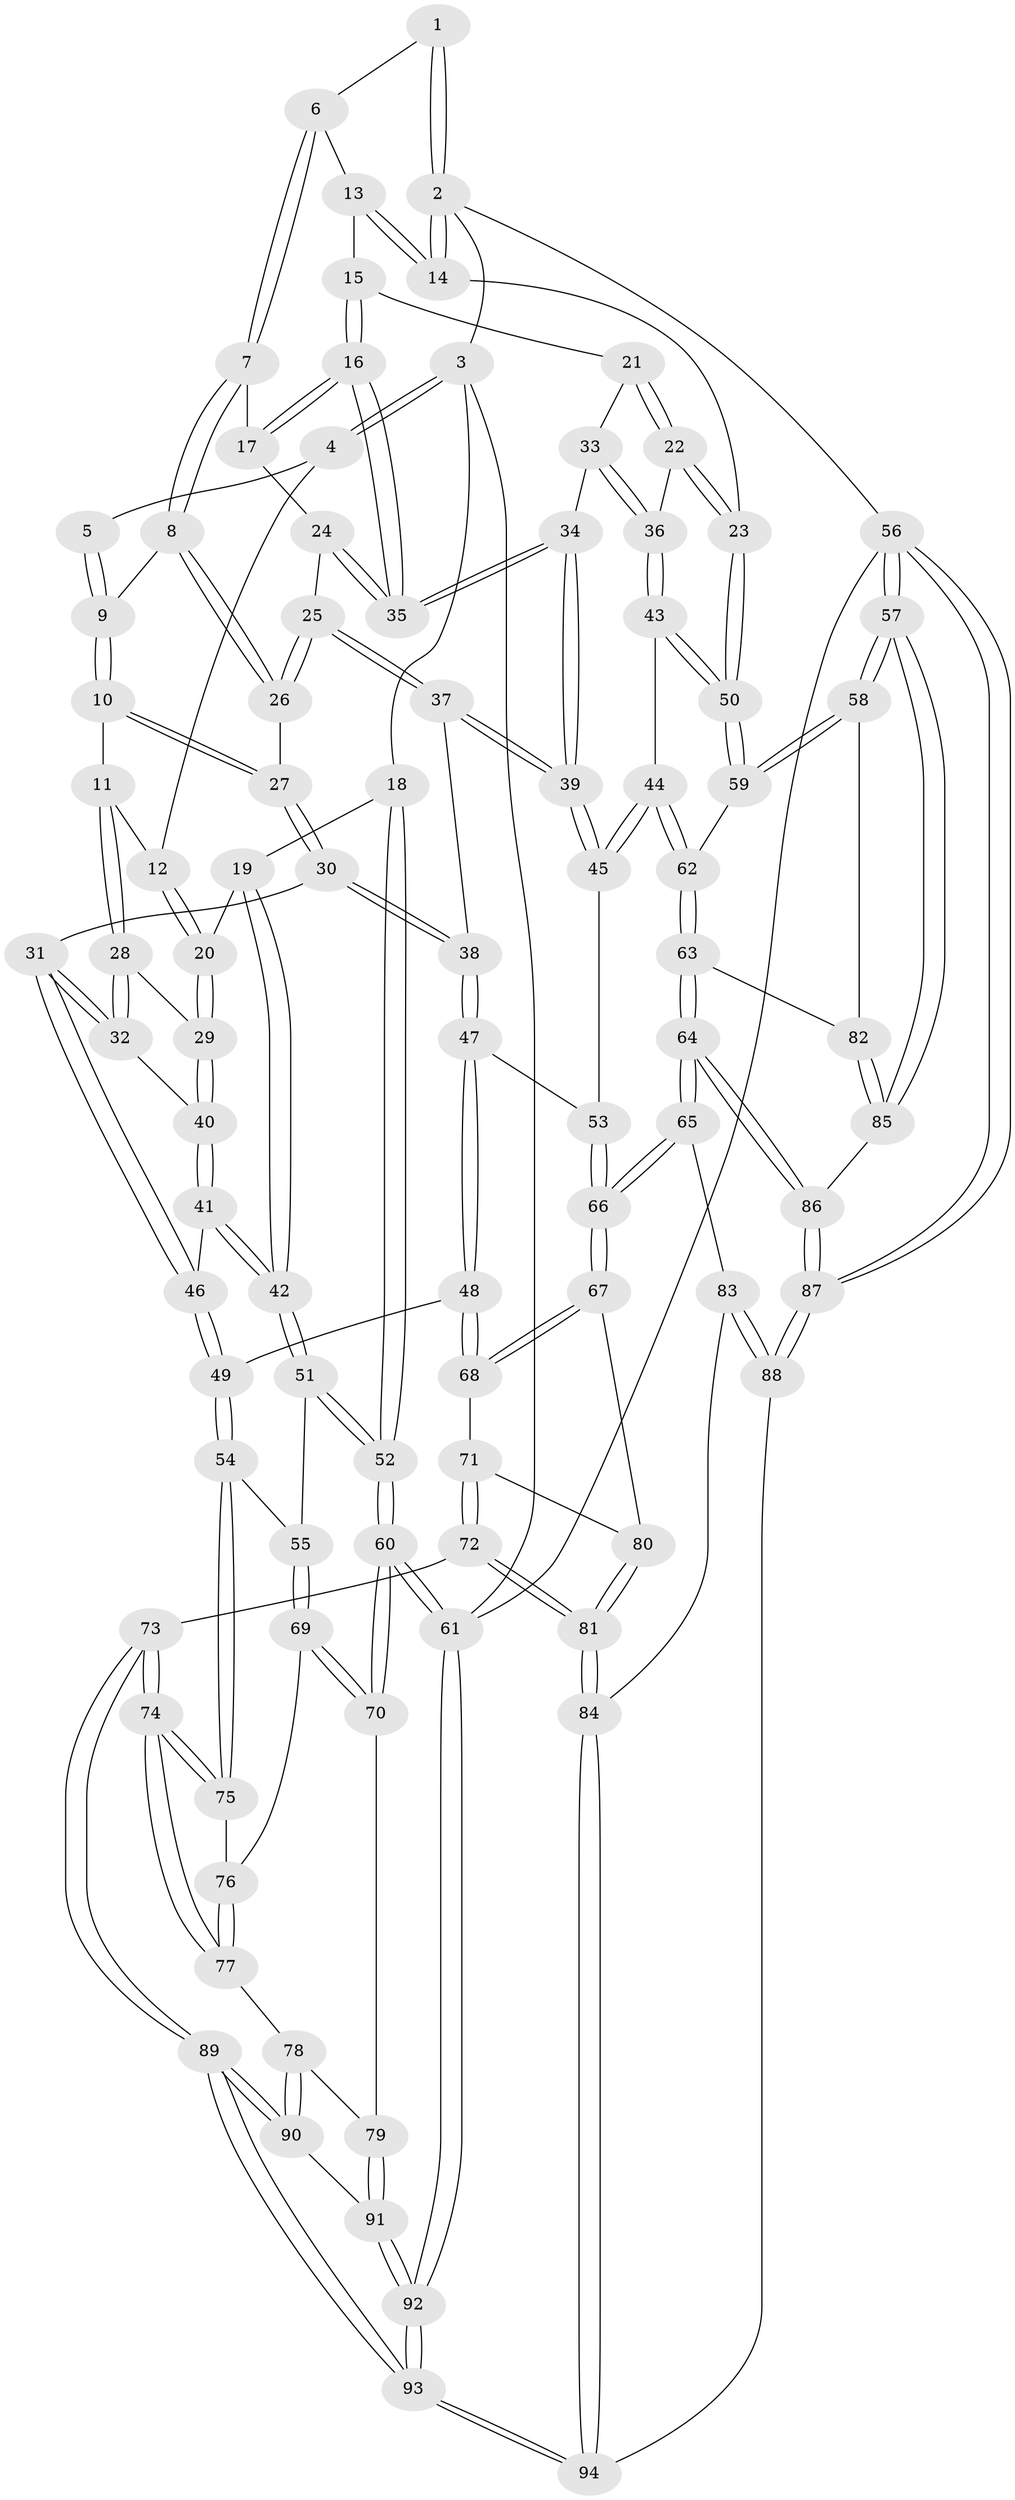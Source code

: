 // coarse degree distribution, {3: 0.16666666666666666, 6: 0.1111111111111111, 5: 0.2777777777777778, 2: 0.018518518518518517, 4: 0.4074074074074074, 8: 0.018518518518518517}
// Generated by graph-tools (version 1.1) at 2025/24/03/03/25 07:24:38]
// undirected, 94 vertices, 232 edges
graph export_dot {
graph [start="1"]
  node [color=gray90,style=filled];
  1 [pos="+0.7031317670275598+0"];
  2 [pos="+1+0"];
  3 [pos="+0+0"];
  4 [pos="+0.3402154250071784+0"];
  5 [pos="+0.4230407305087698+0"];
  6 [pos="+0.7042598601427558+0.07132797064176771"];
  7 [pos="+0.6687303609460608+0.09861900700771754"];
  8 [pos="+0.6103521014477967+0.11438494983884819"];
  9 [pos="+0.5658956292992318+0.08414970743152435"];
  10 [pos="+0.45081561803483877+0.15398097823161988"];
  11 [pos="+0.36385911416064204+0.11439432379685154"];
  12 [pos="+0.3329513029892846+0.028390071790400567"];
  13 [pos="+0.7746631693348042+0.0948607587537129"];
  14 [pos="+1+0"];
  15 [pos="+0.7934606825919248+0.13050712248021165"];
  16 [pos="+0.7333221923416585+0.2312113040747883"];
  17 [pos="+0.6931357067367033+0.1588914185248547"];
  18 [pos="+0+0"];
  19 [pos="+0.04674017000191132+0.1522317714777741"];
  20 [pos="+0.18048817777874895+0.1600031240469035"];
  21 [pos="+0.8687653827195885+0.18796312359778375"];
  22 [pos="+0.9665065022727228+0.2060149231371569"];
  23 [pos="+1+0.09586016745498263"];
  24 [pos="+0.6529989673333125+0.23960742170007565"];
  25 [pos="+0.6216053075376466+0.24202196291755254"];
  26 [pos="+0.5920774657159511+0.18600484213069496"];
  27 [pos="+0.4922325507155053+0.22544767267056506"];
  28 [pos="+0.3611022603275954+0.12359121834835712"];
  29 [pos="+0.25059227961674135+0.24429422022302855"];
  30 [pos="+0.4669833792106457+0.3163803242827519"];
  31 [pos="+0.39656866639657123+0.30220309221039365"];
  32 [pos="+0.37965978450267795+0.2781483292753489"];
  33 [pos="+0.7993506776005556+0.23434475839970478"];
  34 [pos="+0.7374036840522262+0.2483080154600088"];
  35 [pos="+0.7337509537901074+0.2433053511780968"];
  36 [pos="+0.8564177884530337+0.3469354592966103"];
  37 [pos="+0.6089772123645174+0.3013187962169492"];
  38 [pos="+0.4988525797699138+0.35687135554652966"];
  39 [pos="+0.7448104374317869+0.38909399917047266"];
  40 [pos="+0.2506680731137242+0.2452733724393114"];
  41 [pos="+0.19926292798635206+0.3675536432861863"];
  42 [pos="+0.14802145510572423+0.3802665563487684"];
  43 [pos="+0.8403193809012048+0.3757027065650535"];
  44 [pos="+0.7787233809990102+0.43615188495363"];
  45 [pos="+0.7648984132173589+0.4278172139061958"];
  46 [pos="+0.28127221884062054+0.39723046481244156"];
  47 [pos="+0.5078897255568022+0.45861760481088254"];
  48 [pos="+0.4058448546863109+0.5340450490720446"];
  49 [pos="+0.357718151084568+0.5090798641010639"];
  50 [pos="+1+0.40444260129082815"];
  51 [pos="+0.05881004464587692+0.4811416195923888"];
  52 [pos="+0+0.4898777506201731"];
  53 [pos="+0.5373927432420098+0.46893179997020495"];
  54 [pos="+0.16719208208810224+0.579269376710592"];
  55 [pos="+0.0633799869105696+0.48656726712283044"];
  56 [pos="+1+1"];
  57 [pos="+1+0.9656218362157325"];
  58 [pos="+1+0.5305623792720949"];
  59 [pos="+1+0.5227505503816521"];
  60 [pos="+0+0.7990504763458715"];
  61 [pos="+0+1"];
  62 [pos="+0.8084588445306452+0.5100146551874448"];
  63 [pos="+0.7648668008626226+0.6680393280233073"];
  64 [pos="+0.7644485682149151+0.6686304944002732"];
  65 [pos="+0.6564039147771353+0.6755196436101715"];
  66 [pos="+0.6535211579674306+0.6745225553358207"];
  67 [pos="+0.6187656201514918+0.6789242477416733"];
  68 [pos="+0.406981832867555+0.5938346405699482"];
  69 [pos="+0.06406265025050933+0.7221199423445883"];
  70 [pos="+0.016489019597426297+0.7611319898086529"];
  71 [pos="+0.37994497413533324+0.667663136888725"];
  72 [pos="+0.3428513349601278+0.7537385340023179"];
  73 [pos="+0.30761108492536043+0.7598164381221303"];
  74 [pos="+0.2902243892930205+0.7515584932560615"];
  75 [pos="+0.16865744615641828+0.584023585499486"];
  76 [pos="+0.1007479003301344+0.7100232334558858"];
  77 [pos="+0.2133389060379774+0.7589647037685573"];
  78 [pos="+0.14487180146665632+0.7967785934758368"];
  79 [pos="+0.08759711906593713+0.804297065981069"];
  80 [pos="+0.577804645335588+0.703571591813486"];
  81 [pos="+0.42474728968647474+0.8150303450989909"];
  82 [pos="+0.9127120468382752+0.6741017309218466"];
  83 [pos="+0.6143018848567302+0.7928826618729923"];
  84 [pos="+0.44545379232799204+0.8487862974536439"];
  85 [pos="+1+0.8096637078193354"];
  86 [pos="+0.7912790716903356+0.7566782124317134"];
  87 [pos="+0.7706250524408667+1"];
  88 [pos="+0.6842871098923637+1"];
  89 [pos="+0.2375751231243625+0.9000355953070136"];
  90 [pos="+0.15064403365046422+0.8653619734145493"];
  91 [pos="+0.10338023779455227+0.8728513518456601"];
  92 [pos="+0+1"];
  93 [pos="+0.195127673672853+1"];
  94 [pos="+0.5327067384876402+1"];
  1 -- 2;
  1 -- 2;
  1 -- 6;
  2 -- 3;
  2 -- 14;
  2 -- 14;
  2 -- 56;
  3 -- 4;
  3 -- 4;
  3 -- 18;
  3 -- 61;
  4 -- 5;
  4 -- 12;
  5 -- 9;
  5 -- 9;
  6 -- 7;
  6 -- 7;
  6 -- 13;
  7 -- 8;
  7 -- 8;
  7 -- 17;
  8 -- 9;
  8 -- 26;
  8 -- 26;
  9 -- 10;
  9 -- 10;
  10 -- 11;
  10 -- 27;
  10 -- 27;
  11 -- 12;
  11 -- 28;
  11 -- 28;
  12 -- 20;
  12 -- 20;
  13 -- 14;
  13 -- 14;
  13 -- 15;
  14 -- 23;
  15 -- 16;
  15 -- 16;
  15 -- 21;
  16 -- 17;
  16 -- 17;
  16 -- 35;
  16 -- 35;
  17 -- 24;
  18 -- 19;
  18 -- 52;
  18 -- 52;
  19 -- 20;
  19 -- 42;
  19 -- 42;
  20 -- 29;
  20 -- 29;
  21 -- 22;
  21 -- 22;
  21 -- 33;
  22 -- 23;
  22 -- 23;
  22 -- 36;
  23 -- 50;
  23 -- 50;
  24 -- 25;
  24 -- 35;
  24 -- 35;
  25 -- 26;
  25 -- 26;
  25 -- 37;
  25 -- 37;
  26 -- 27;
  27 -- 30;
  27 -- 30;
  28 -- 29;
  28 -- 32;
  28 -- 32;
  29 -- 40;
  29 -- 40;
  30 -- 31;
  30 -- 38;
  30 -- 38;
  31 -- 32;
  31 -- 32;
  31 -- 46;
  31 -- 46;
  32 -- 40;
  33 -- 34;
  33 -- 36;
  33 -- 36;
  34 -- 35;
  34 -- 35;
  34 -- 39;
  34 -- 39;
  36 -- 43;
  36 -- 43;
  37 -- 38;
  37 -- 39;
  37 -- 39;
  38 -- 47;
  38 -- 47;
  39 -- 45;
  39 -- 45;
  40 -- 41;
  40 -- 41;
  41 -- 42;
  41 -- 42;
  41 -- 46;
  42 -- 51;
  42 -- 51;
  43 -- 44;
  43 -- 50;
  43 -- 50;
  44 -- 45;
  44 -- 45;
  44 -- 62;
  44 -- 62;
  45 -- 53;
  46 -- 49;
  46 -- 49;
  47 -- 48;
  47 -- 48;
  47 -- 53;
  48 -- 49;
  48 -- 68;
  48 -- 68;
  49 -- 54;
  49 -- 54;
  50 -- 59;
  50 -- 59;
  51 -- 52;
  51 -- 52;
  51 -- 55;
  52 -- 60;
  52 -- 60;
  53 -- 66;
  53 -- 66;
  54 -- 55;
  54 -- 75;
  54 -- 75;
  55 -- 69;
  55 -- 69;
  56 -- 57;
  56 -- 57;
  56 -- 87;
  56 -- 87;
  56 -- 61;
  57 -- 58;
  57 -- 58;
  57 -- 85;
  57 -- 85;
  58 -- 59;
  58 -- 59;
  58 -- 82;
  59 -- 62;
  60 -- 61;
  60 -- 61;
  60 -- 70;
  60 -- 70;
  61 -- 92;
  61 -- 92;
  62 -- 63;
  62 -- 63;
  63 -- 64;
  63 -- 64;
  63 -- 82;
  64 -- 65;
  64 -- 65;
  64 -- 86;
  64 -- 86;
  65 -- 66;
  65 -- 66;
  65 -- 83;
  66 -- 67;
  66 -- 67;
  67 -- 68;
  67 -- 68;
  67 -- 80;
  68 -- 71;
  69 -- 70;
  69 -- 70;
  69 -- 76;
  70 -- 79;
  71 -- 72;
  71 -- 72;
  71 -- 80;
  72 -- 73;
  72 -- 81;
  72 -- 81;
  73 -- 74;
  73 -- 74;
  73 -- 89;
  73 -- 89;
  74 -- 75;
  74 -- 75;
  74 -- 77;
  74 -- 77;
  75 -- 76;
  76 -- 77;
  76 -- 77;
  77 -- 78;
  78 -- 79;
  78 -- 90;
  78 -- 90;
  79 -- 91;
  79 -- 91;
  80 -- 81;
  80 -- 81;
  81 -- 84;
  81 -- 84;
  82 -- 85;
  82 -- 85;
  83 -- 84;
  83 -- 88;
  83 -- 88;
  84 -- 94;
  84 -- 94;
  85 -- 86;
  86 -- 87;
  86 -- 87;
  87 -- 88;
  87 -- 88;
  88 -- 94;
  89 -- 90;
  89 -- 90;
  89 -- 93;
  89 -- 93;
  90 -- 91;
  91 -- 92;
  91 -- 92;
  92 -- 93;
  92 -- 93;
  93 -- 94;
  93 -- 94;
}
